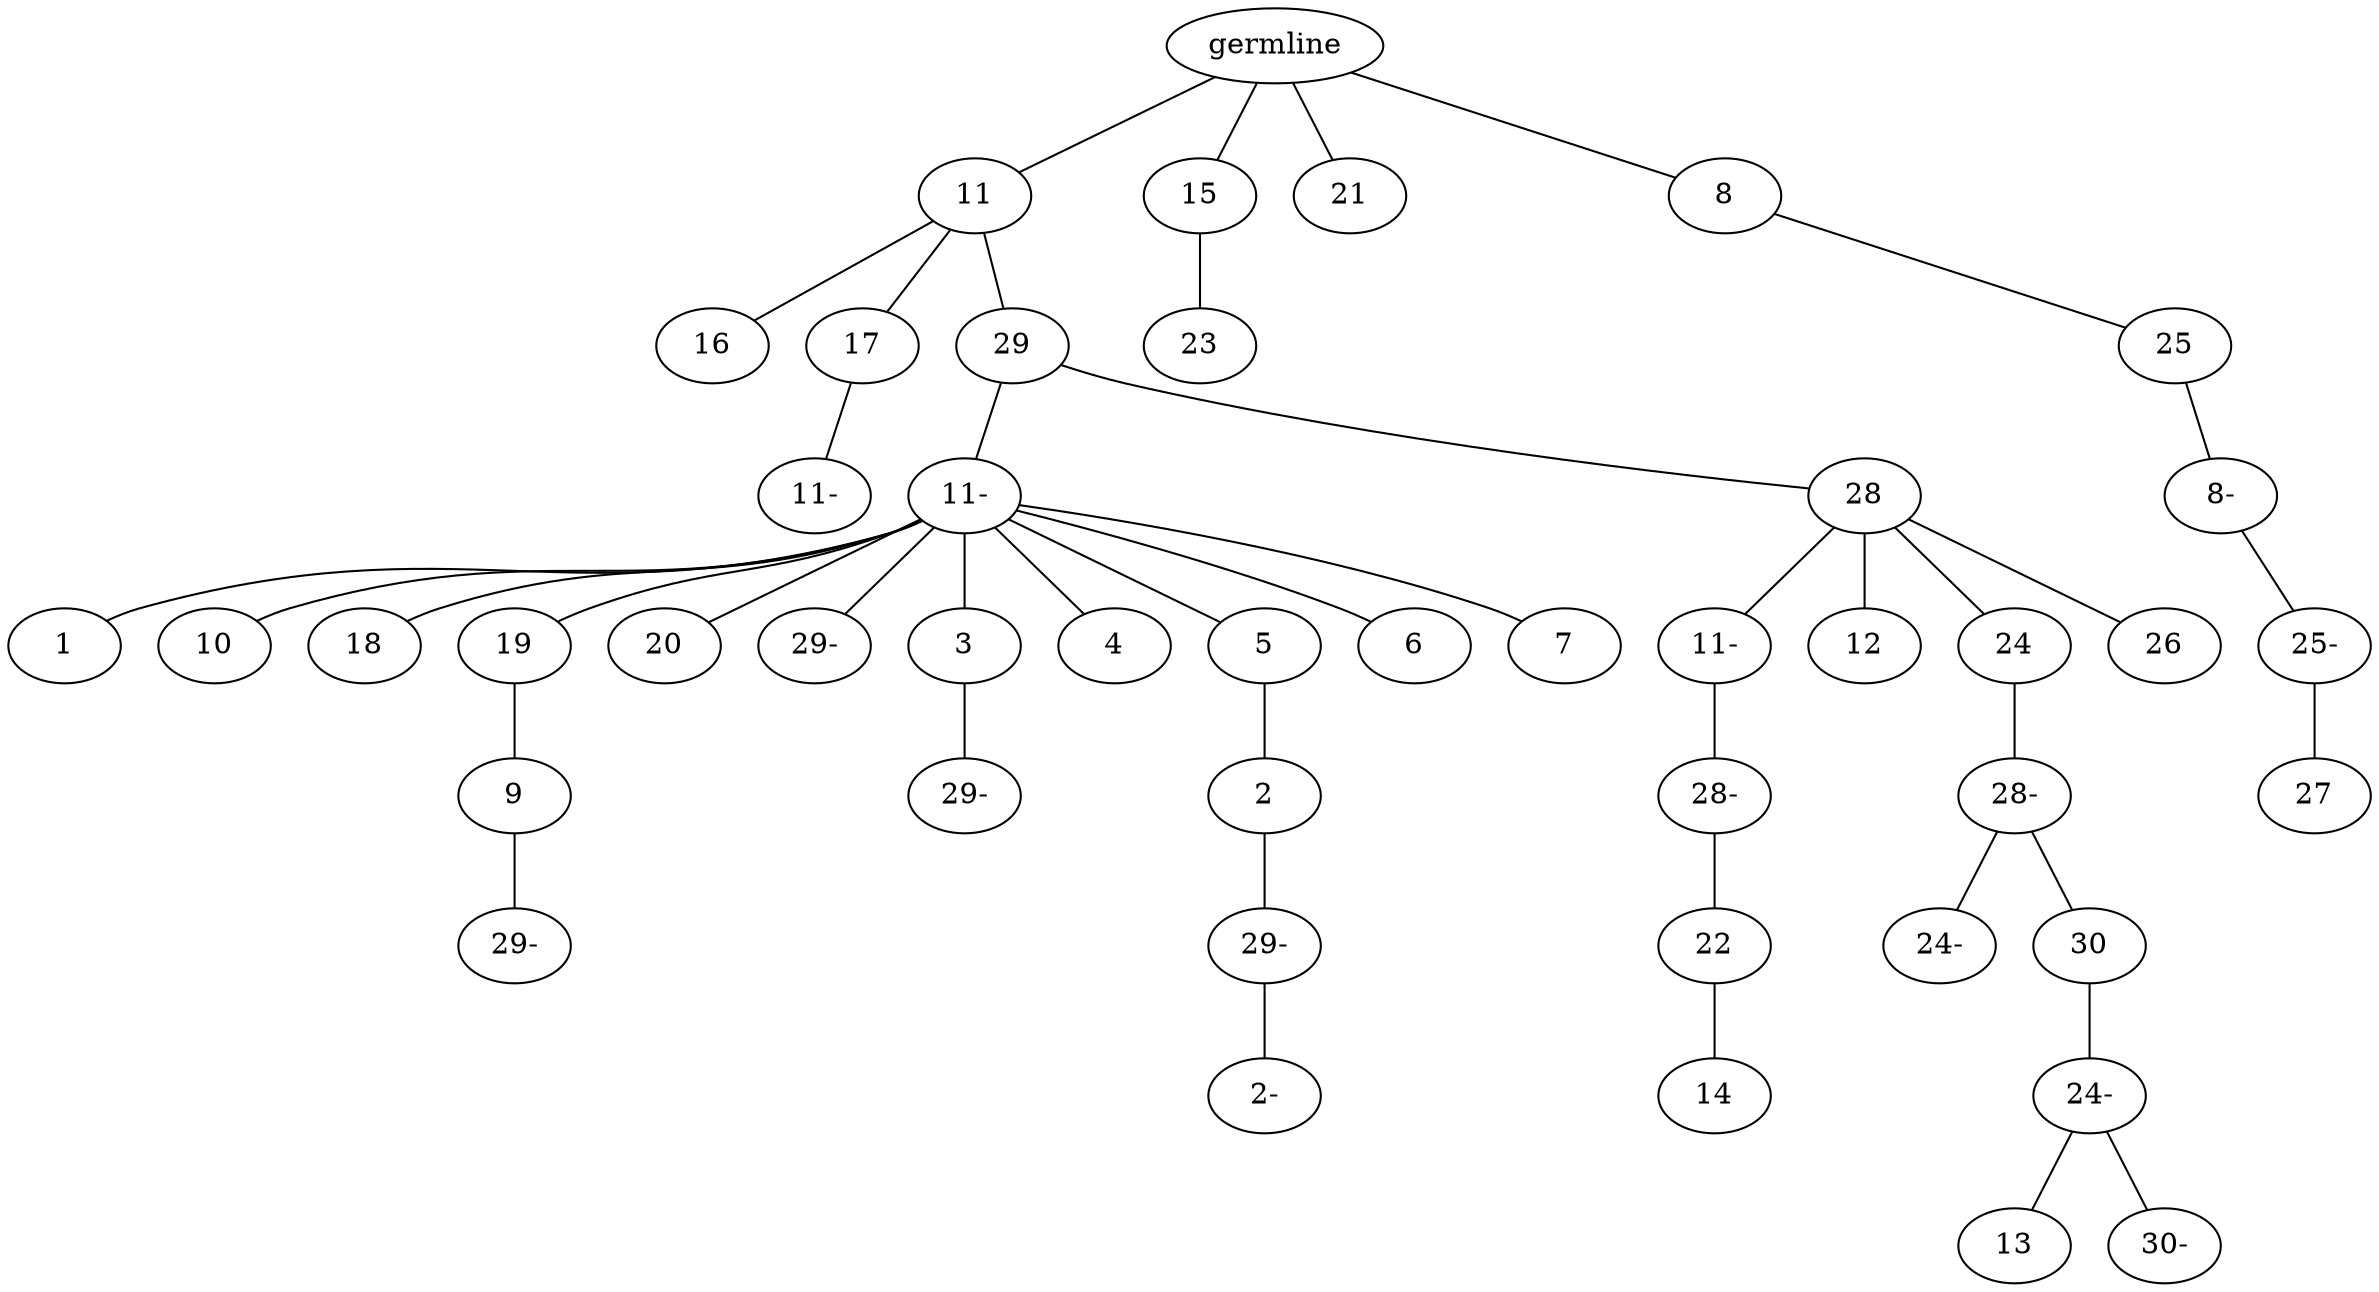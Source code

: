 graph tree {
    "140363935307520" [label="germline"];
    "140363935309152" [label="11"];
    "140363935307904" [label="16"];
    "140363935485280" [label="17"];
    "140363935485040" [label="11-"];
    "140363935483936" [label="29"];
    "140363935482352" [label="11-"];
    "140363935484848" [label="1"];
    "140363935485472" [label="10"];
    "140363935482400" [label="18"];
    "140363935483984" [label="19"];
    "140363935482880" [label="9"];
    "140363935496032" [label="29-"];
    "140363935485568" [label="20"];
    "140363935449776" [label="29-"];
    "140363935449296" [label="3"];
    "140363935409920" [label="29-"];
    "140363936052800" [label="4"];
    "140363935484368" [label="5"];
    "140363935408912" [label="2"];
    "140363935408768" [label="29-"];
    "140363935569040" [label="2-"];
    "140363935483264" [label="6"];
    "140363935408192" [label="7"];
    "140363935482016" [label="28"];
    "140363935890160" [label="11-"];
    "140363935568608" [label="28-"];
    "140363935567984" [label="22"];
    "140363935570384" [label="14"];
    "140363935888288" [label="12"];
    "140363935889056" [label="24"];
    "140363935569808" [label="28-"];
    "140363935568272" [label="24-"];
    "140363935568512" [label="30"];
    "140363935570240" [label="24-"];
    "140363935568224" [label="13"];
    "140363935643296" [label="30-"];
    "140363935210560" [label="26"];
    "140363935307664" [label="15"];
    "140363935484176" [label="23"];
    "140363935307808" [label="21"];
    "140363935309440" [label="8"];
    "140363935570144" [label="25"];
    "140363935568320" [label="8-"];
    "140363935569568" [label="25-"];
    "140363935643152" [label="27"];
    "140363935307520" -- "140363935309152";
    "140363935307520" -- "140363935307664";
    "140363935307520" -- "140363935307808";
    "140363935307520" -- "140363935309440";
    "140363935309152" -- "140363935307904";
    "140363935309152" -- "140363935485280";
    "140363935309152" -- "140363935483936";
    "140363935485280" -- "140363935485040";
    "140363935483936" -- "140363935482352";
    "140363935483936" -- "140363935482016";
    "140363935482352" -- "140363935484848";
    "140363935482352" -- "140363935485472";
    "140363935482352" -- "140363935482400";
    "140363935482352" -- "140363935483984";
    "140363935482352" -- "140363935485568";
    "140363935482352" -- "140363935449776";
    "140363935482352" -- "140363935449296";
    "140363935482352" -- "140363936052800";
    "140363935482352" -- "140363935484368";
    "140363935482352" -- "140363935483264";
    "140363935482352" -- "140363935408192";
    "140363935483984" -- "140363935482880";
    "140363935482880" -- "140363935496032";
    "140363935449296" -- "140363935409920";
    "140363935484368" -- "140363935408912";
    "140363935408912" -- "140363935408768";
    "140363935408768" -- "140363935569040";
    "140363935482016" -- "140363935890160";
    "140363935482016" -- "140363935888288";
    "140363935482016" -- "140363935889056";
    "140363935482016" -- "140363935210560";
    "140363935890160" -- "140363935568608";
    "140363935568608" -- "140363935567984";
    "140363935567984" -- "140363935570384";
    "140363935889056" -- "140363935569808";
    "140363935569808" -- "140363935568272";
    "140363935569808" -- "140363935568512";
    "140363935568512" -- "140363935570240";
    "140363935570240" -- "140363935568224";
    "140363935570240" -- "140363935643296";
    "140363935307664" -- "140363935484176";
    "140363935309440" -- "140363935570144";
    "140363935570144" -- "140363935568320";
    "140363935568320" -- "140363935569568";
    "140363935569568" -- "140363935643152";
}
